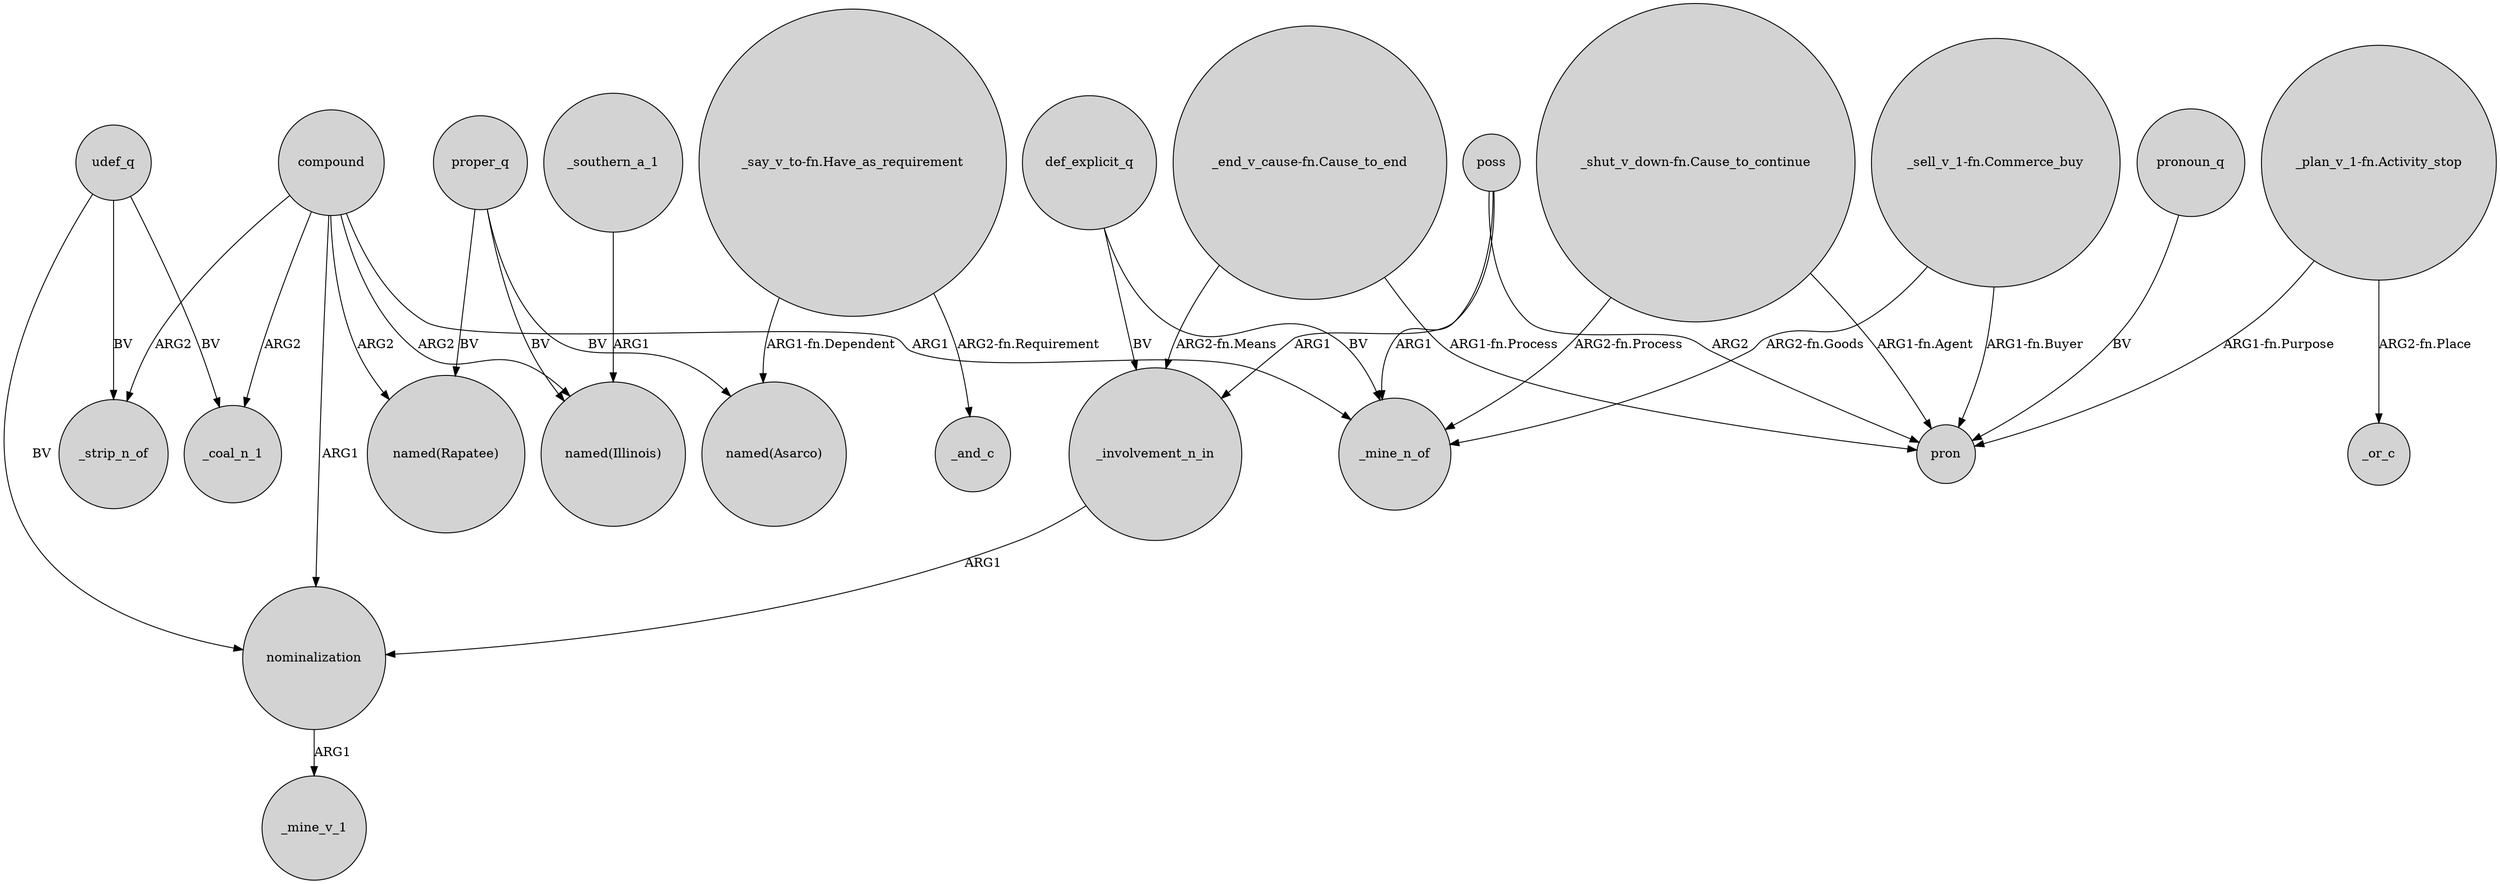 digraph {
	node [shape=circle style=filled]
	udef_q -> _coal_n_1 [label=BV]
	proper_q -> "named(Rapatee)" [label=BV]
	proper_q -> "named(Illinois)" [label=BV]
	compound -> _strip_n_of [label=ARG2]
	"_end_v_cause-fn.Cause_to_end" -> _involvement_n_in [label="ARG2-fn.Means"]
	def_explicit_q -> _involvement_n_in [label=BV]
	poss -> _involvement_n_in [label=ARG1]
	udef_q -> nominalization [label=BV]
	compound -> _mine_n_of [label=ARG1]
	"_shut_v_down-fn.Cause_to_continue" -> _mine_n_of [label="ARG2-fn.Process"]
	udef_q -> _strip_n_of [label=BV]
	_southern_a_1 -> "named(Illinois)" [label=ARG1]
	"_plan_v_1-fn.Activity_stop" -> pron [label="ARG1-fn.Purpose"]
	"_shut_v_down-fn.Cause_to_continue" -> pron [label="ARG1-fn.Agent"]
	"_plan_v_1-fn.Activity_stop" -> _or_c [label="ARG2-fn.Place"]
	pronoun_q -> pron [label=BV]
	compound -> nominalization [label=ARG1]
	poss -> pron [label=ARG2]
	"_end_v_cause-fn.Cause_to_end" -> pron [label="ARG1-fn.Process"]
	_involvement_n_in -> nominalization [label=ARG1]
	def_explicit_q -> _mine_n_of [label=BV]
	"_say_v_to-fn.Have_as_requirement" -> _and_c [label="ARG2-fn.Requirement"]
	nominalization -> _mine_v_1 [label=ARG1]
	poss -> _mine_n_of [label=ARG1]
	proper_q -> "named(Asarco)" [label=BV]
	compound -> "named(Illinois)" [label=ARG2]
	"_say_v_to-fn.Have_as_requirement" -> "named(Asarco)" [label="ARG1-fn.Dependent"]
	compound -> _coal_n_1 [label=ARG2]
	"_sell_v_1-fn.Commerce_buy" -> pron [label="ARG1-fn.Buyer"]
	"_sell_v_1-fn.Commerce_buy" -> _mine_n_of [label="ARG2-fn.Goods"]
	compound -> "named(Rapatee)" [label=ARG2]
}
